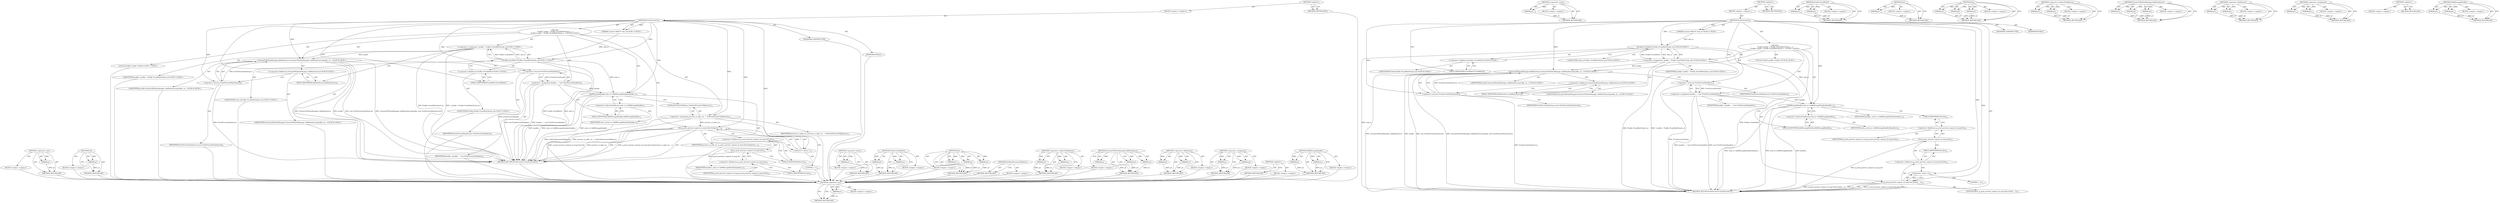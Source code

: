 digraph "AddMessageHandler" {
vulnerable_98 [label=<(METHOD,&lt;operator&gt;.new)>];
vulnerable_99 [label=<(PARAM,p1)>];
vulnerable_100 [label=<(BLOCK,&lt;empty&gt;,&lt;empty&gt;)>];
vulnerable_101 [label=<(METHOD_RETURN,ANY)>];
vulnerable_121 [label=<(METHOD,Get)>];
vulnerable_122 [label=<(PARAM,p1)>];
vulnerable_123 [label=<(BLOCK,&lt;empty&gt;,&lt;empty&gt;)>];
vulnerable_124 [label=<(METHOD_RETURN,ANY)>];
vulnerable_6 [label=<(METHOD,&lt;global&gt;)<SUB>1</SUB>>];
vulnerable_7 [label=<(BLOCK,&lt;empty&gt;,&lt;empty&gt;)<SUB>1</SUB>>];
vulnerable_8 [label=<(METHOD,PrintPreviewUI)<SUB>1</SUB>>];
vulnerable_9 [label="<(PARAM,content::WebUI* web_ui)<SUB>1</SUB>>"];
vulnerable_10 [label="<(BLOCK,{
  Profile* profile = Profile::FromWebUI(web_u...,{
  Profile* profile = Profile::FromWebUI(web_u...)<SUB>6</SUB>>"];
vulnerable_11 [label="<(LOCAL,Profile* profile: Profile*)<SUB>7</SUB>>"];
vulnerable_12 [label="<(&lt;operator&gt;.assignment,* profile = Profile::FromWebUI(web_ui))<SUB>7</SUB>>"];
vulnerable_13 [label="<(IDENTIFIER,profile,* profile = Profile::FromWebUI(web_ui))<SUB>7</SUB>>"];
vulnerable_14 [label="<(Profile.FromWebUI,Profile::FromWebUI(web_ui))<SUB>7</SUB>>"];
vulnerable_15 [label="<(&lt;operator&gt;.fieldAccess,Profile::FromWebUI)<SUB>7</SUB>>"];
vulnerable_16 [label="<(IDENTIFIER,Profile,Profile::FromWebUI(web_ui))<SUB>7</SUB>>"];
vulnerable_17 [label=<(FIELD_IDENTIFIER,FromWebUI,FromWebUI)<SUB>7</SUB>>];
vulnerable_18 [label="<(IDENTIFIER,web_ui,Profile::FromWebUI(web_ui))<SUB>7</SUB>>"];
vulnerable_19 [label="<(ChromeURLDataManager.AddDataSource,ChromeURLDataManager::AddDataSource(profile, ne...)<SUB>8</SUB>>"];
vulnerable_20 [label="<(&lt;operator&gt;.fieldAccess,ChromeURLDataManager::AddDataSource)<SUB>8</SUB>>"];
vulnerable_21 [label="<(IDENTIFIER,ChromeURLDataManager,ChromeURLDataManager::AddDataSource(profile, ne...)<SUB>8</SUB>>"];
vulnerable_22 [label=<(FIELD_IDENTIFIER,AddDataSource,AddDataSource)<SUB>8</SUB>>];
vulnerable_23 [label="<(IDENTIFIER,profile,ChromeURLDataManager::AddDataSource(profile, ne...)<SUB>8</SUB>>"];
vulnerable_24 [label=<(&lt;operator&gt;.new,new PrintPreviewDataSource())<SUB>8</SUB>>];
vulnerable_25 [label=<(IDENTIFIER,PrintPreviewDataSource,new PrintPreviewDataSource())<SUB>8</SUB>>];
vulnerable_26 [label=<(&lt;operator&gt;.assignment,handler_ = new PrintPreviewHandler())<SUB>10</SUB>>];
vulnerable_27 [label=<(IDENTIFIER,handler_,handler_ = new PrintPreviewHandler())<SUB>10</SUB>>];
vulnerable_28 [label=<(&lt;operator&gt;.new,new PrintPreviewHandler())<SUB>10</SUB>>];
vulnerable_29 [label=<(IDENTIFIER,PrintPreviewHandler,new PrintPreviewHandler())<SUB>10</SUB>>];
vulnerable_30 [label=<(AddMessageHandler,web_ui-&gt;AddMessageHandler(handler_))<SUB>11</SUB>>];
vulnerable_31 [label=<(&lt;operator&gt;.indirectFieldAccess,web_ui-&gt;AddMessageHandler)<SUB>11</SUB>>];
vulnerable_32 [label=<(IDENTIFIER,web_ui,web_ui-&gt;AddMessageHandler(handler_))<SUB>11</SUB>>];
vulnerable_33 [label=<(FIELD_IDENTIFIER,AddMessageHandler,AddMessageHandler)<SUB>11</SUB>>];
vulnerable_34 [label=<(IDENTIFIER,handler_,web_ui-&gt;AddMessageHandler(handler_))<SUB>11</SUB>>];
vulnerable_35 [label=<(&lt;operator&gt;.assignment,preview_ui_addr_str_ = GetPrintPreviewUIAddress())<SUB>13</SUB>>];
vulnerable_36 [label=<(IDENTIFIER,preview_ui_addr_str_,preview_ui_addr_str_ = GetPrintPreviewUIAddress())<SUB>13</SUB>>];
vulnerable_37 [label=<(GetPrintPreviewUIAddress,GetPrintPreviewUIAddress())<SUB>13</SUB>>];
vulnerable_38 [label=<(Set,g_print_preview_request_id_map.Get().Set(previe...)<SUB>14</SUB>>];
vulnerable_39 [label=<(&lt;operator&gt;.fieldAccess,g_print_preview_request_id_map.Get().Set)<SUB>14</SUB>>];
vulnerable_40 [label=<(Get,g_print_preview_request_id_map.Get())<SUB>14</SUB>>];
vulnerable_41 [label=<(&lt;operator&gt;.fieldAccess,g_print_preview_request_id_map.Get)<SUB>14</SUB>>];
vulnerable_42 [label=<(IDENTIFIER,g_print_preview_request_id_map,g_print_preview_request_id_map.Get())<SUB>14</SUB>>];
vulnerable_43 [label=<(FIELD_IDENTIFIER,Get,Get)<SUB>14</SUB>>];
vulnerable_44 [label=<(FIELD_IDENTIFIER,Set,Set)<SUB>14</SUB>>];
vulnerable_45 [label=<(IDENTIFIER,preview_ui_addr_str_,g_print_preview_request_id_map.Get().Set(previe...)<SUB>14</SUB>>];
vulnerable_46 [label=<(&lt;operator&gt;.minus,-1)<SUB>14</SUB>>];
vulnerable_47 [label=<(LITERAL,1,-1)<SUB>14</SUB>>];
vulnerable_48 [label=<(MODIFIER,CONSTRUCTOR)>];
vulnerable_49 [label=<(MODIFIER,PUBLIC)>];
vulnerable_50 [label=<(METHOD_RETURN,PrintPreviewUI.PrintPreviewUI)<SUB>1</SUB>>];
vulnerable_52 [label=<(METHOD_RETURN,ANY)<SUB>1</SUB>>];
vulnerable_125 [label=<(METHOD,&lt;operator&gt;.minus)>];
vulnerable_126 [label=<(PARAM,p1)>];
vulnerable_127 [label=<(BLOCK,&lt;empty&gt;,&lt;empty&gt;)>];
vulnerable_128 [label=<(METHOD_RETURN,ANY)>];
vulnerable_82 [label=<(METHOD,Profile.FromWebUI)>];
vulnerable_83 [label=<(PARAM,p1)>];
vulnerable_84 [label=<(PARAM,p2)>];
vulnerable_85 [label=<(BLOCK,&lt;empty&gt;,&lt;empty&gt;)>];
vulnerable_86 [label=<(METHOD_RETURN,ANY)>];
vulnerable_115 [label=<(METHOD,Set)>];
vulnerable_116 [label=<(PARAM,p1)>];
vulnerable_117 [label=<(PARAM,p2)>];
vulnerable_118 [label=<(PARAM,p3)>];
vulnerable_119 [label=<(BLOCK,&lt;empty&gt;,&lt;empty&gt;)>];
vulnerable_120 [label=<(METHOD_RETURN,ANY)>];
vulnerable_112 [label=<(METHOD,GetPrintPreviewUIAddress)>];
vulnerable_113 [label=<(BLOCK,&lt;empty&gt;,&lt;empty&gt;)>];
vulnerable_114 [label=<(METHOD_RETURN,ANY)>];
vulnerable_107 [label=<(METHOD,&lt;operator&gt;.indirectFieldAccess)>];
vulnerable_108 [label=<(PARAM,p1)>];
vulnerable_109 [label=<(PARAM,p2)>];
vulnerable_110 [label=<(BLOCK,&lt;empty&gt;,&lt;empty&gt;)>];
vulnerable_111 [label=<(METHOD_RETURN,ANY)>];
vulnerable_92 [label=<(METHOD,ChromeURLDataManager.AddDataSource)>];
vulnerable_93 [label=<(PARAM,p1)>];
vulnerable_94 [label=<(PARAM,p2)>];
vulnerable_95 [label=<(PARAM,p3)>];
vulnerable_96 [label=<(BLOCK,&lt;empty&gt;,&lt;empty&gt;)>];
vulnerable_97 [label=<(METHOD_RETURN,ANY)>];
vulnerable_87 [label=<(METHOD,&lt;operator&gt;.fieldAccess)>];
vulnerable_88 [label=<(PARAM,p1)>];
vulnerable_89 [label=<(PARAM,p2)>];
vulnerable_90 [label=<(BLOCK,&lt;empty&gt;,&lt;empty&gt;)>];
vulnerable_91 [label=<(METHOD_RETURN,ANY)>];
vulnerable_77 [label=<(METHOD,&lt;operator&gt;.assignment)>];
vulnerable_78 [label=<(PARAM,p1)>];
vulnerable_79 [label=<(PARAM,p2)>];
vulnerable_80 [label=<(BLOCK,&lt;empty&gt;,&lt;empty&gt;)>];
vulnerable_81 [label=<(METHOD_RETURN,ANY)>];
vulnerable_71 [label=<(METHOD,&lt;global&gt;)<SUB>1</SUB>>];
vulnerable_72 [label=<(BLOCK,&lt;empty&gt;,&lt;empty&gt;)>];
vulnerable_73 [label=<(METHOD_RETURN,ANY)>];
vulnerable_102 [label=<(METHOD,AddMessageHandler)>];
vulnerable_103 [label=<(PARAM,p1)>];
vulnerable_104 [label=<(PARAM,p2)>];
vulnerable_105 [label=<(BLOCK,&lt;empty&gt;,&lt;empty&gt;)>];
vulnerable_106 [label=<(METHOD_RETURN,ANY)>];
fixed_95 [label=<(METHOD,&lt;operator&gt;.new)>];
fixed_96 [label=<(PARAM,p1)>];
fixed_97 [label=<(BLOCK,&lt;empty&gt;,&lt;empty&gt;)>];
fixed_98 [label=<(METHOD_RETURN,ANY)>];
fixed_119 [label=<(METHOD,&lt;operator&gt;.minus)>];
fixed_120 [label=<(PARAM,p1)>];
fixed_121 [label=<(BLOCK,&lt;empty&gt;,&lt;empty&gt;)>];
fixed_122 [label=<(METHOD_RETURN,ANY)>];
fixed_6 [label=<(METHOD,&lt;global&gt;)<SUB>1</SUB>>];
fixed_7 [label=<(BLOCK,&lt;empty&gt;,&lt;empty&gt;)<SUB>1</SUB>>];
fixed_8 [label=<(METHOD,PrintPreviewUI)<SUB>1</SUB>>];
fixed_9 [label="<(PARAM,content::WebUI* web_ui)<SUB>1</SUB>>"];
fixed_10 [label="<(BLOCK,{
  Profile* profile = Profile::FromWebUI(web_u...,{
  Profile* profile = Profile::FromWebUI(web_u...)<SUB>7</SUB>>"];
fixed_11 [label="<(LOCAL,Profile* profile: Profile*)<SUB>8</SUB>>"];
fixed_12 [label="<(&lt;operator&gt;.assignment,* profile = Profile::FromWebUI(web_ui))<SUB>8</SUB>>"];
fixed_13 [label="<(IDENTIFIER,profile,* profile = Profile::FromWebUI(web_ui))<SUB>8</SUB>>"];
fixed_14 [label="<(Profile.FromWebUI,Profile::FromWebUI(web_ui))<SUB>8</SUB>>"];
fixed_15 [label="<(&lt;operator&gt;.fieldAccess,Profile::FromWebUI)<SUB>8</SUB>>"];
fixed_16 [label="<(IDENTIFIER,Profile,Profile::FromWebUI(web_ui))<SUB>8</SUB>>"];
fixed_17 [label=<(FIELD_IDENTIFIER,FromWebUI,FromWebUI)<SUB>8</SUB>>];
fixed_18 [label="<(IDENTIFIER,web_ui,Profile::FromWebUI(web_ui))<SUB>8</SUB>>"];
fixed_19 [label="<(ChromeURLDataManager.AddDataSource,ChromeURLDataManager::AddDataSource(profile, ne...)<SUB>9</SUB>>"];
fixed_20 [label="<(&lt;operator&gt;.fieldAccess,ChromeURLDataManager::AddDataSource)<SUB>9</SUB>>"];
fixed_21 [label="<(IDENTIFIER,ChromeURLDataManager,ChromeURLDataManager::AddDataSource(profile, ne...)<SUB>9</SUB>>"];
fixed_22 [label=<(FIELD_IDENTIFIER,AddDataSource,AddDataSource)<SUB>9</SUB>>];
fixed_23 [label="<(IDENTIFIER,profile,ChromeURLDataManager::AddDataSource(profile, ne...)<SUB>9</SUB>>"];
fixed_24 [label=<(&lt;operator&gt;.new,new PrintPreviewDataSource())<SUB>9</SUB>>];
fixed_25 [label=<(IDENTIFIER,PrintPreviewDataSource,new PrintPreviewDataSource())<SUB>9</SUB>>];
fixed_26 [label=<(&lt;operator&gt;.assignment,handler_ = new PrintPreviewHandler())<SUB>11</SUB>>];
fixed_27 [label=<(IDENTIFIER,handler_,handler_ = new PrintPreviewHandler())<SUB>11</SUB>>];
fixed_28 [label=<(&lt;operator&gt;.new,new PrintPreviewHandler())<SUB>11</SUB>>];
fixed_29 [label=<(IDENTIFIER,PrintPreviewHandler,new PrintPreviewHandler())<SUB>11</SUB>>];
fixed_30 [label=<(AddMessageHandler,web_ui-&gt;AddMessageHandler(handler_))<SUB>12</SUB>>];
fixed_31 [label=<(&lt;operator&gt;.indirectFieldAccess,web_ui-&gt;AddMessageHandler)<SUB>12</SUB>>];
fixed_32 [label=<(IDENTIFIER,web_ui,web_ui-&gt;AddMessageHandler(handler_))<SUB>12</SUB>>];
fixed_33 [label=<(FIELD_IDENTIFIER,AddMessageHandler,AddMessageHandler)<SUB>12</SUB>>];
fixed_34 [label=<(IDENTIFIER,handler_,web_ui-&gt;AddMessageHandler(handler_))<SUB>12</SUB>>];
fixed_35 [label=<(Set,g_print_preview_request_id_map.Get().Set(id_, -1))<SUB>14</SUB>>];
fixed_36 [label=<(&lt;operator&gt;.fieldAccess,g_print_preview_request_id_map.Get().Set)<SUB>14</SUB>>];
fixed_37 [label=<(Get,g_print_preview_request_id_map.Get())<SUB>14</SUB>>];
fixed_38 [label=<(&lt;operator&gt;.fieldAccess,g_print_preview_request_id_map.Get)<SUB>14</SUB>>];
fixed_39 [label=<(IDENTIFIER,g_print_preview_request_id_map,g_print_preview_request_id_map.Get())<SUB>14</SUB>>];
fixed_40 [label=<(FIELD_IDENTIFIER,Get,Get)<SUB>14</SUB>>];
fixed_41 [label=<(FIELD_IDENTIFIER,Set,Set)<SUB>14</SUB>>];
fixed_42 [label=<(IDENTIFIER,id_,g_print_preview_request_id_map.Get().Set(id_, -1))<SUB>14</SUB>>];
fixed_43 [label=<(&lt;operator&gt;.minus,-1)<SUB>14</SUB>>];
fixed_44 [label=<(LITERAL,1,-1)<SUB>14</SUB>>];
fixed_45 [label=<(MODIFIER,CONSTRUCTOR)>];
fixed_46 [label=<(MODIFIER,PUBLIC)>];
fixed_47 [label=<(METHOD_RETURN,PrintPreviewUI.PrintPreviewUI)<SUB>1</SUB>>];
fixed_49 [label=<(METHOD_RETURN,ANY)<SUB>1</SUB>>];
fixed_79 [label=<(METHOD,Profile.FromWebUI)>];
fixed_80 [label=<(PARAM,p1)>];
fixed_81 [label=<(PARAM,p2)>];
fixed_82 [label=<(BLOCK,&lt;empty&gt;,&lt;empty&gt;)>];
fixed_83 [label=<(METHOD_RETURN,ANY)>];
fixed_115 [label=<(METHOD,Get)>];
fixed_116 [label=<(PARAM,p1)>];
fixed_117 [label=<(BLOCK,&lt;empty&gt;,&lt;empty&gt;)>];
fixed_118 [label=<(METHOD_RETURN,ANY)>];
fixed_109 [label=<(METHOD,Set)>];
fixed_110 [label=<(PARAM,p1)>];
fixed_111 [label=<(PARAM,p2)>];
fixed_112 [label=<(PARAM,p3)>];
fixed_113 [label=<(BLOCK,&lt;empty&gt;,&lt;empty&gt;)>];
fixed_114 [label=<(METHOD_RETURN,ANY)>];
fixed_104 [label=<(METHOD,&lt;operator&gt;.indirectFieldAccess)>];
fixed_105 [label=<(PARAM,p1)>];
fixed_106 [label=<(PARAM,p2)>];
fixed_107 [label=<(BLOCK,&lt;empty&gt;,&lt;empty&gt;)>];
fixed_108 [label=<(METHOD_RETURN,ANY)>];
fixed_89 [label=<(METHOD,ChromeURLDataManager.AddDataSource)>];
fixed_90 [label=<(PARAM,p1)>];
fixed_91 [label=<(PARAM,p2)>];
fixed_92 [label=<(PARAM,p3)>];
fixed_93 [label=<(BLOCK,&lt;empty&gt;,&lt;empty&gt;)>];
fixed_94 [label=<(METHOD_RETURN,ANY)>];
fixed_84 [label=<(METHOD,&lt;operator&gt;.fieldAccess)>];
fixed_85 [label=<(PARAM,p1)>];
fixed_86 [label=<(PARAM,p2)>];
fixed_87 [label=<(BLOCK,&lt;empty&gt;,&lt;empty&gt;)>];
fixed_88 [label=<(METHOD_RETURN,ANY)>];
fixed_74 [label=<(METHOD,&lt;operator&gt;.assignment)>];
fixed_75 [label=<(PARAM,p1)>];
fixed_76 [label=<(PARAM,p2)>];
fixed_77 [label=<(BLOCK,&lt;empty&gt;,&lt;empty&gt;)>];
fixed_78 [label=<(METHOD_RETURN,ANY)>];
fixed_68 [label=<(METHOD,&lt;global&gt;)<SUB>1</SUB>>];
fixed_69 [label=<(BLOCK,&lt;empty&gt;,&lt;empty&gt;)>];
fixed_70 [label=<(METHOD_RETURN,ANY)>];
fixed_99 [label=<(METHOD,AddMessageHandler)>];
fixed_100 [label=<(PARAM,p1)>];
fixed_101 [label=<(PARAM,p2)>];
fixed_102 [label=<(BLOCK,&lt;empty&gt;,&lt;empty&gt;)>];
fixed_103 [label=<(METHOD_RETURN,ANY)>];
vulnerable_98 -> vulnerable_99  [key=0, label="AST: "];
vulnerable_98 -> vulnerable_99  [key=1, label="DDG: "];
vulnerable_98 -> vulnerable_100  [key=0, label="AST: "];
vulnerable_98 -> vulnerable_101  [key=0, label="AST: "];
vulnerable_98 -> vulnerable_101  [key=1, label="CFG: "];
vulnerable_99 -> vulnerable_101  [key=0, label="DDG: p1"];
vulnerable_100 -> fixed_95  [key=0];
vulnerable_101 -> fixed_95  [key=0];
vulnerable_121 -> vulnerable_122  [key=0, label="AST: "];
vulnerable_121 -> vulnerable_122  [key=1, label="DDG: "];
vulnerable_121 -> vulnerable_123  [key=0, label="AST: "];
vulnerable_121 -> vulnerable_124  [key=0, label="AST: "];
vulnerable_121 -> vulnerable_124  [key=1, label="CFG: "];
vulnerable_122 -> vulnerable_124  [key=0, label="DDG: p1"];
vulnerable_123 -> fixed_95  [key=0];
vulnerable_124 -> fixed_95  [key=0];
vulnerable_6 -> vulnerable_7  [key=0, label="AST: "];
vulnerable_6 -> vulnerable_52  [key=0, label="AST: "];
vulnerable_6 -> vulnerable_52  [key=1, label="CFG: "];
vulnerable_7 -> vulnerable_8  [key=0, label="AST: "];
vulnerable_8 -> vulnerable_9  [key=0, label="AST: "];
vulnerable_8 -> vulnerable_9  [key=1, label="DDG: "];
vulnerable_8 -> vulnerable_10  [key=0, label="AST: "];
vulnerable_8 -> vulnerable_48  [key=0, label="AST: "];
vulnerable_8 -> vulnerable_49  [key=0, label="AST: "];
vulnerable_8 -> vulnerable_50  [key=0, label="AST: "];
vulnerable_8 -> vulnerable_17  [key=0, label="CFG: "];
vulnerable_8 -> vulnerable_35  [key=0, label="DDG: "];
vulnerable_8 -> vulnerable_19  [key=0, label="DDG: "];
vulnerable_8 -> vulnerable_30  [key=0, label="DDG: "];
vulnerable_8 -> vulnerable_38  [key=0, label="DDG: "];
vulnerable_8 -> vulnerable_14  [key=0, label="DDG: "];
vulnerable_8 -> vulnerable_24  [key=0, label="DDG: "];
vulnerable_8 -> vulnerable_28  [key=0, label="DDG: "];
vulnerable_8 -> vulnerable_46  [key=0, label="DDG: "];
vulnerable_9 -> vulnerable_14  [key=0, label="DDG: web_ui"];
vulnerable_10 -> vulnerable_11  [key=0, label="AST: "];
vulnerable_10 -> vulnerable_12  [key=0, label="AST: "];
vulnerable_10 -> vulnerable_19  [key=0, label="AST: "];
vulnerable_10 -> vulnerable_26  [key=0, label="AST: "];
vulnerable_10 -> vulnerable_30  [key=0, label="AST: "];
vulnerable_10 -> vulnerable_35  [key=0, label="AST: "];
vulnerable_10 -> vulnerable_38  [key=0, label="AST: "];
vulnerable_11 -> fixed_95  [key=0];
vulnerable_12 -> vulnerable_13  [key=0, label="AST: "];
vulnerable_12 -> vulnerable_14  [key=0, label="AST: "];
vulnerable_12 -> vulnerable_22  [key=0, label="CFG: "];
vulnerable_12 -> vulnerable_50  [key=0, label="DDG: Profile::FromWebUI(web_ui)"];
vulnerable_12 -> vulnerable_50  [key=1, label="DDG: * profile = Profile::FromWebUI(web_ui)"];
vulnerable_12 -> vulnerable_19  [key=0, label="DDG: profile"];
vulnerable_13 -> fixed_95  [key=0];
vulnerable_14 -> vulnerable_15  [key=0, label="AST: "];
vulnerable_14 -> vulnerable_18  [key=0, label="AST: "];
vulnerable_14 -> vulnerable_12  [key=0, label="CFG: "];
vulnerable_14 -> vulnerable_12  [key=1, label="DDG: Profile::FromWebUI"];
vulnerable_14 -> vulnerable_12  [key=2, label="DDG: web_ui"];
vulnerable_14 -> vulnerable_50  [key=0, label="DDG: Profile::FromWebUI"];
vulnerable_14 -> vulnerable_50  [key=1, label="DDG: web_ui"];
vulnerable_14 -> vulnerable_30  [key=0, label="DDG: web_ui"];
vulnerable_15 -> vulnerable_16  [key=0, label="AST: "];
vulnerable_15 -> vulnerable_17  [key=0, label="AST: "];
vulnerable_15 -> vulnerable_14  [key=0, label="CFG: "];
vulnerable_16 -> fixed_95  [key=0];
vulnerable_17 -> vulnerable_15  [key=0, label="CFG: "];
vulnerable_18 -> fixed_95  [key=0];
vulnerable_19 -> vulnerable_20  [key=0, label="AST: "];
vulnerable_19 -> vulnerable_23  [key=0, label="AST: "];
vulnerable_19 -> vulnerable_24  [key=0, label="AST: "];
vulnerable_19 -> vulnerable_28  [key=0, label="CFG: "];
vulnerable_19 -> vulnerable_50  [key=0, label="DDG: ChromeURLDataManager::AddDataSource"];
vulnerable_19 -> vulnerable_50  [key=1, label="DDG: profile"];
vulnerable_19 -> vulnerable_50  [key=2, label="DDG: new PrintPreviewDataSource()"];
vulnerable_19 -> vulnerable_50  [key=3, label="DDG: ChromeURLDataManager::AddDataSource(profile, new PrintPreviewDataSource())"];
vulnerable_20 -> vulnerable_21  [key=0, label="AST: "];
vulnerable_20 -> vulnerable_22  [key=0, label="AST: "];
vulnerable_20 -> vulnerable_24  [key=0, label="CFG: "];
vulnerable_21 -> fixed_95  [key=0];
vulnerable_22 -> vulnerable_20  [key=0, label="CFG: "];
vulnerable_23 -> fixed_95  [key=0];
vulnerable_24 -> vulnerable_25  [key=0, label="AST: "];
vulnerable_24 -> vulnerable_19  [key=0, label="CFG: "];
vulnerable_24 -> vulnerable_19  [key=1, label="DDG: PrintPreviewDataSource"];
vulnerable_24 -> vulnerable_50  [key=0, label="DDG: PrintPreviewDataSource"];
vulnerable_25 -> fixed_95  [key=0];
vulnerable_26 -> vulnerable_27  [key=0, label="AST: "];
vulnerable_26 -> vulnerable_28  [key=0, label="AST: "];
vulnerable_26 -> vulnerable_33  [key=0, label="CFG: "];
vulnerable_26 -> vulnerable_50  [key=0, label="DDG: new PrintPreviewHandler()"];
vulnerable_26 -> vulnerable_50  [key=1, label="DDG: handler_ = new PrintPreviewHandler()"];
vulnerable_26 -> vulnerable_30  [key=0, label="DDG: handler_"];
vulnerable_27 -> fixed_95  [key=0];
vulnerable_28 -> vulnerable_29  [key=0, label="AST: "];
vulnerable_28 -> vulnerable_26  [key=0, label="CFG: "];
vulnerable_28 -> vulnerable_26  [key=1, label="DDG: PrintPreviewHandler"];
vulnerable_28 -> vulnerable_50  [key=0, label="DDG: PrintPreviewHandler"];
vulnerable_29 -> fixed_95  [key=0];
vulnerable_30 -> vulnerable_31  [key=0, label="AST: "];
vulnerable_30 -> vulnerable_34  [key=0, label="AST: "];
vulnerable_30 -> vulnerable_37  [key=0, label="CFG: "];
vulnerable_30 -> vulnerable_50  [key=0, label="DDG: web_ui-&gt;AddMessageHandler"];
vulnerable_30 -> vulnerable_50  [key=1, label="DDG: handler_"];
vulnerable_30 -> vulnerable_50  [key=2, label="DDG: web_ui-&gt;AddMessageHandler(handler_)"];
vulnerable_31 -> vulnerable_32  [key=0, label="AST: "];
vulnerable_31 -> vulnerable_33  [key=0, label="AST: "];
vulnerable_31 -> vulnerable_30  [key=0, label="CFG: "];
vulnerable_32 -> fixed_95  [key=0];
vulnerable_33 -> vulnerable_31  [key=0, label="CFG: "];
vulnerable_34 -> fixed_95  [key=0];
vulnerable_35 -> vulnerable_36  [key=0, label="AST: "];
vulnerable_35 -> vulnerable_37  [key=0, label="AST: "];
vulnerable_35 -> vulnerable_43  [key=0, label="CFG: "];
vulnerable_35 -> vulnerable_50  [key=0, label="DDG: GetPrintPreviewUIAddress()"];
vulnerable_35 -> vulnerable_50  [key=1, label="DDG: preview_ui_addr_str_ = GetPrintPreviewUIAddress()"];
vulnerable_35 -> vulnerable_38  [key=0, label="DDG: preview_ui_addr_str_"];
vulnerable_36 -> fixed_95  [key=0];
vulnerable_37 -> vulnerable_35  [key=0, label="CFG: "];
vulnerable_38 -> vulnerable_39  [key=0, label="AST: "];
vulnerable_38 -> vulnerable_45  [key=0, label="AST: "];
vulnerable_38 -> vulnerable_46  [key=0, label="AST: "];
vulnerable_38 -> vulnerable_50  [key=0, label="CFG: "];
vulnerable_38 -> vulnerable_50  [key=1, label="DDG: g_print_preview_request_id_map.Get().Set"];
vulnerable_38 -> vulnerable_50  [key=2, label="DDG: preview_ui_addr_str_"];
vulnerable_38 -> vulnerable_50  [key=3, label="DDG: -1"];
vulnerable_38 -> vulnerable_50  [key=4, label="DDG: g_print_preview_request_id_map.Get().Set(preview_ui_addr_str_, -1)"];
vulnerable_39 -> vulnerable_40  [key=0, label="AST: "];
vulnerable_39 -> vulnerable_44  [key=0, label="AST: "];
vulnerable_39 -> vulnerable_46  [key=0, label="CFG: "];
vulnerable_40 -> vulnerable_41  [key=0, label="AST: "];
vulnerable_40 -> vulnerable_44  [key=0, label="CFG: "];
vulnerable_40 -> vulnerable_50  [key=0, label="DDG: g_print_preview_request_id_map.Get"];
vulnerable_41 -> vulnerable_42  [key=0, label="AST: "];
vulnerable_41 -> vulnerable_43  [key=0, label="AST: "];
vulnerable_41 -> vulnerable_40  [key=0, label="CFG: "];
vulnerable_42 -> fixed_95  [key=0];
vulnerable_43 -> vulnerable_41  [key=0, label="CFG: "];
vulnerable_44 -> vulnerable_39  [key=0, label="CFG: "];
vulnerable_45 -> fixed_95  [key=0];
vulnerable_46 -> vulnerable_47  [key=0, label="AST: "];
vulnerable_46 -> vulnerable_38  [key=0, label="CFG: "];
vulnerable_46 -> vulnerable_38  [key=1, label="DDG: 1"];
vulnerable_47 -> fixed_95  [key=0];
vulnerable_48 -> fixed_95  [key=0];
vulnerable_49 -> fixed_95  [key=0];
vulnerable_50 -> fixed_95  [key=0];
vulnerable_52 -> fixed_95  [key=0];
vulnerable_125 -> vulnerable_126  [key=0, label="AST: "];
vulnerable_125 -> vulnerable_126  [key=1, label="DDG: "];
vulnerable_125 -> vulnerable_127  [key=0, label="AST: "];
vulnerable_125 -> vulnerable_128  [key=0, label="AST: "];
vulnerable_125 -> vulnerable_128  [key=1, label="CFG: "];
vulnerable_126 -> vulnerable_128  [key=0, label="DDG: p1"];
vulnerable_127 -> fixed_95  [key=0];
vulnerable_128 -> fixed_95  [key=0];
vulnerable_82 -> vulnerable_83  [key=0, label="AST: "];
vulnerable_82 -> vulnerable_83  [key=1, label="DDG: "];
vulnerable_82 -> vulnerable_85  [key=0, label="AST: "];
vulnerable_82 -> vulnerable_84  [key=0, label="AST: "];
vulnerable_82 -> vulnerable_84  [key=1, label="DDG: "];
vulnerable_82 -> vulnerable_86  [key=0, label="AST: "];
vulnerable_82 -> vulnerable_86  [key=1, label="CFG: "];
vulnerable_83 -> vulnerable_86  [key=0, label="DDG: p1"];
vulnerable_84 -> vulnerable_86  [key=0, label="DDG: p2"];
vulnerable_85 -> fixed_95  [key=0];
vulnerable_86 -> fixed_95  [key=0];
vulnerable_115 -> vulnerable_116  [key=0, label="AST: "];
vulnerable_115 -> vulnerable_116  [key=1, label="DDG: "];
vulnerable_115 -> vulnerable_119  [key=0, label="AST: "];
vulnerable_115 -> vulnerable_117  [key=0, label="AST: "];
vulnerable_115 -> vulnerable_117  [key=1, label="DDG: "];
vulnerable_115 -> vulnerable_120  [key=0, label="AST: "];
vulnerable_115 -> vulnerable_120  [key=1, label="CFG: "];
vulnerable_115 -> vulnerable_118  [key=0, label="AST: "];
vulnerable_115 -> vulnerable_118  [key=1, label="DDG: "];
vulnerable_116 -> vulnerable_120  [key=0, label="DDG: p1"];
vulnerable_117 -> vulnerable_120  [key=0, label="DDG: p2"];
vulnerable_118 -> vulnerable_120  [key=0, label="DDG: p3"];
vulnerable_119 -> fixed_95  [key=0];
vulnerable_120 -> fixed_95  [key=0];
vulnerable_112 -> vulnerable_113  [key=0, label="AST: "];
vulnerable_112 -> vulnerable_114  [key=0, label="AST: "];
vulnerable_112 -> vulnerable_114  [key=1, label="CFG: "];
vulnerable_113 -> fixed_95  [key=0];
vulnerable_114 -> fixed_95  [key=0];
vulnerable_107 -> vulnerable_108  [key=0, label="AST: "];
vulnerable_107 -> vulnerable_108  [key=1, label="DDG: "];
vulnerable_107 -> vulnerable_110  [key=0, label="AST: "];
vulnerable_107 -> vulnerable_109  [key=0, label="AST: "];
vulnerable_107 -> vulnerable_109  [key=1, label="DDG: "];
vulnerable_107 -> vulnerable_111  [key=0, label="AST: "];
vulnerable_107 -> vulnerable_111  [key=1, label="CFG: "];
vulnerable_108 -> vulnerable_111  [key=0, label="DDG: p1"];
vulnerable_109 -> vulnerable_111  [key=0, label="DDG: p2"];
vulnerable_110 -> fixed_95  [key=0];
vulnerable_111 -> fixed_95  [key=0];
vulnerable_92 -> vulnerable_93  [key=0, label="AST: "];
vulnerable_92 -> vulnerable_93  [key=1, label="DDG: "];
vulnerable_92 -> vulnerable_96  [key=0, label="AST: "];
vulnerable_92 -> vulnerable_94  [key=0, label="AST: "];
vulnerable_92 -> vulnerable_94  [key=1, label="DDG: "];
vulnerable_92 -> vulnerable_97  [key=0, label="AST: "];
vulnerable_92 -> vulnerable_97  [key=1, label="CFG: "];
vulnerable_92 -> vulnerable_95  [key=0, label="AST: "];
vulnerable_92 -> vulnerable_95  [key=1, label="DDG: "];
vulnerable_93 -> vulnerable_97  [key=0, label="DDG: p1"];
vulnerable_94 -> vulnerable_97  [key=0, label="DDG: p2"];
vulnerable_95 -> vulnerable_97  [key=0, label="DDG: p3"];
vulnerable_96 -> fixed_95  [key=0];
vulnerable_97 -> fixed_95  [key=0];
vulnerable_87 -> vulnerable_88  [key=0, label="AST: "];
vulnerable_87 -> vulnerable_88  [key=1, label="DDG: "];
vulnerable_87 -> vulnerable_90  [key=0, label="AST: "];
vulnerable_87 -> vulnerable_89  [key=0, label="AST: "];
vulnerable_87 -> vulnerable_89  [key=1, label="DDG: "];
vulnerable_87 -> vulnerable_91  [key=0, label="AST: "];
vulnerable_87 -> vulnerable_91  [key=1, label="CFG: "];
vulnerable_88 -> vulnerable_91  [key=0, label="DDG: p1"];
vulnerable_89 -> vulnerable_91  [key=0, label="DDG: p2"];
vulnerable_90 -> fixed_95  [key=0];
vulnerable_91 -> fixed_95  [key=0];
vulnerable_77 -> vulnerable_78  [key=0, label="AST: "];
vulnerable_77 -> vulnerable_78  [key=1, label="DDG: "];
vulnerable_77 -> vulnerable_80  [key=0, label="AST: "];
vulnerable_77 -> vulnerable_79  [key=0, label="AST: "];
vulnerable_77 -> vulnerable_79  [key=1, label="DDG: "];
vulnerable_77 -> vulnerable_81  [key=0, label="AST: "];
vulnerable_77 -> vulnerable_81  [key=1, label="CFG: "];
vulnerable_78 -> vulnerable_81  [key=0, label="DDG: p1"];
vulnerable_79 -> vulnerable_81  [key=0, label="DDG: p2"];
vulnerable_80 -> fixed_95  [key=0];
vulnerable_81 -> fixed_95  [key=0];
vulnerable_71 -> vulnerable_72  [key=0, label="AST: "];
vulnerable_71 -> vulnerable_73  [key=0, label="AST: "];
vulnerable_71 -> vulnerable_73  [key=1, label="CFG: "];
vulnerable_72 -> fixed_95  [key=0];
vulnerable_73 -> fixed_95  [key=0];
vulnerable_102 -> vulnerable_103  [key=0, label="AST: "];
vulnerable_102 -> vulnerable_103  [key=1, label="DDG: "];
vulnerable_102 -> vulnerable_105  [key=0, label="AST: "];
vulnerable_102 -> vulnerable_104  [key=0, label="AST: "];
vulnerable_102 -> vulnerable_104  [key=1, label="DDG: "];
vulnerable_102 -> vulnerable_106  [key=0, label="AST: "];
vulnerable_102 -> vulnerable_106  [key=1, label="CFG: "];
vulnerable_103 -> vulnerable_106  [key=0, label="DDG: p1"];
vulnerable_104 -> vulnerable_106  [key=0, label="DDG: p2"];
vulnerable_105 -> fixed_95  [key=0];
vulnerable_106 -> fixed_95  [key=0];
fixed_95 -> fixed_96  [key=0, label="AST: "];
fixed_95 -> fixed_96  [key=1, label="DDG: "];
fixed_95 -> fixed_97  [key=0, label="AST: "];
fixed_95 -> fixed_98  [key=0, label="AST: "];
fixed_95 -> fixed_98  [key=1, label="CFG: "];
fixed_96 -> fixed_98  [key=0, label="DDG: p1"];
fixed_119 -> fixed_120  [key=0, label="AST: "];
fixed_119 -> fixed_120  [key=1, label="DDG: "];
fixed_119 -> fixed_121  [key=0, label="AST: "];
fixed_119 -> fixed_122  [key=0, label="AST: "];
fixed_119 -> fixed_122  [key=1, label="CFG: "];
fixed_120 -> fixed_122  [key=0, label="DDG: p1"];
fixed_6 -> fixed_7  [key=0, label="AST: "];
fixed_6 -> fixed_49  [key=0, label="AST: "];
fixed_6 -> fixed_49  [key=1, label="CFG: "];
fixed_7 -> fixed_8  [key=0, label="AST: "];
fixed_8 -> fixed_9  [key=0, label="AST: "];
fixed_8 -> fixed_9  [key=1, label="DDG: "];
fixed_8 -> fixed_10  [key=0, label="AST: "];
fixed_8 -> fixed_45  [key=0, label="AST: "];
fixed_8 -> fixed_46  [key=0, label="AST: "];
fixed_8 -> fixed_47  [key=0, label="AST: "];
fixed_8 -> fixed_17  [key=0, label="CFG: "];
fixed_8 -> fixed_19  [key=0, label="DDG: "];
fixed_8 -> fixed_30  [key=0, label="DDG: "];
fixed_8 -> fixed_35  [key=0, label="DDG: "];
fixed_8 -> fixed_14  [key=0, label="DDG: "];
fixed_8 -> fixed_24  [key=0, label="DDG: "];
fixed_8 -> fixed_28  [key=0, label="DDG: "];
fixed_8 -> fixed_43  [key=0, label="DDG: "];
fixed_9 -> fixed_14  [key=0, label="DDG: web_ui"];
fixed_10 -> fixed_11  [key=0, label="AST: "];
fixed_10 -> fixed_12  [key=0, label="AST: "];
fixed_10 -> fixed_19  [key=0, label="AST: "];
fixed_10 -> fixed_26  [key=0, label="AST: "];
fixed_10 -> fixed_30  [key=0, label="AST: "];
fixed_10 -> fixed_35  [key=0, label="AST: "];
fixed_12 -> fixed_13  [key=0, label="AST: "];
fixed_12 -> fixed_14  [key=0, label="AST: "];
fixed_12 -> fixed_22  [key=0, label="CFG: "];
fixed_12 -> fixed_47  [key=0, label="DDG: Profile::FromWebUI(web_ui)"];
fixed_12 -> fixed_47  [key=1, label="DDG: * profile = Profile::FromWebUI(web_ui)"];
fixed_12 -> fixed_19  [key=0, label="DDG: profile"];
fixed_14 -> fixed_15  [key=0, label="AST: "];
fixed_14 -> fixed_18  [key=0, label="AST: "];
fixed_14 -> fixed_12  [key=0, label="CFG: "];
fixed_14 -> fixed_12  [key=1, label="DDG: Profile::FromWebUI"];
fixed_14 -> fixed_12  [key=2, label="DDG: web_ui"];
fixed_14 -> fixed_47  [key=0, label="DDG: Profile::FromWebUI"];
fixed_14 -> fixed_47  [key=1, label="DDG: web_ui"];
fixed_14 -> fixed_30  [key=0, label="DDG: web_ui"];
fixed_15 -> fixed_16  [key=0, label="AST: "];
fixed_15 -> fixed_17  [key=0, label="AST: "];
fixed_15 -> fixed_14  [key=0, label="CFG: "];
fixed_17 -> fixed_15  [key=0, label="CFG: "];
fixed_19 -> fixed_20  [key=0, label="AST: "];
fixed_19 -> fixed_23  [key=0, label="AST: "];
fixed_19 -> fixed_24  [key=0, label="AST: "];
fixed_19 -> fixed_28  [key=0, label="CFG: "];
fixed_19 -> fixed_47  [key=0, label="DDG: ChromeURLDataManager::AddDataSource"];
fixed_19 -> fixed_47  [key=1, label="DDG: profile"];
fixed_19 -> fixed_47  [key=2, label="DDG: new PrintPreviewDataSource()"];
fixed_19 -> fixed_47  [key=3, label="DDG: ChromeURLDataManager::AddDataSource(profile, new PrintPreviewDataSource())"];
fixed_20 -> fixed_21  [key=0, label="AST: "];
fixed_20 -> fixed_22  [key=0, label="AST: "];
fixed_20 -> fixed_24  [key=0, label="CFG: "];
fixed_22 -> fixed_20  [key=0, label="CFG: "];
fixed_24 -> fixed_25  [key=0, label="AST: "];
fixed_24 -> fixed_19  [key=0, label="CFG: "];
fixed_24 -> fixed_19  [key=1, label="DDG: PrintPreviewDataSource"];
fixed_24 -> fixed_47  [key=0, label="DDG: PrintPreviewDataSource"];
fixed_26 -> fixed_27  [key=0, label="AST: "];
fixed_26 -> fixed_28  [key=0, label="AST: "];
fixed_26 -> fixed_33  [key=0, label="CFG: "];
fixed_26 -> fixed_47  [key=0, label="DDG: new PrintPreviewHandler()"];
fixed_26 -> fixed_47  [key=1, label="DDG: handler_ = new PrintPreviewHandler()"];
fixed_26 -> fixed_30  [key=0, label="DDG: handler_"];
fixed_28 -> fixed_29  [key=0, label="AST: "];
fixed_28 -> fixed_26  [key=0, label="CFG: "];
fixed_28 -> fixed_26  [key=1, label="DDG: PrintPreviewHandler"];
fixed_28 -> fixed_47  [key=0, label="DDG: PrintPreviewHandler"];
fixed_30 -> fixed_31  [key=0, label="AST: "];
fixed_30 -> fixed_34  [key=0, label="AST: "];
fixed_30 -> fixed_40  [key=0, label="CFG: "];
fixed_30 -> fixed_47  [key=0, label="DDG: web_ui-&gt;AddMessageHandler"];
fixed_30 -> fixed_47  [key=1, label="DDG: handler_"];
fixed_30 -> fixed_47  [key=2, label="DDG: web_ui-&gt;AddMessageHandler(handler_)"];
fixed_31 -> fixed_32  [key=0, label="AST: "];
fixed_31 -> fixed_33  [key=0, label="AST: "];
fixed_31 -> fixed_30  [key=0, label="CFG: "];
fixed_33 -> fixed_31  [key=0, label="CFG: "];
fixed_35 -> fixed_36  [key=0, label="AST: "];
fixed_35 -> fixed_42  [key=0, label="AST: "];
fixed_35 -> fixed_43  [key=0, label="AST: "];
fixed_35 -> fixed_47  [key=0, label="CFG: "];
fixed_35 -> fixed_47  [key=1, label="DDG: g_print_preview_request_id_map.Get().Set"];
fixed_35 -> fixed_47  [key=2, label="DDG: -1"];
fixed_35 -> fixed_47  [key=3, label="DDG: g_print_preview_request_id_map.Get().Set(id_, -1)"];
fixed_35 -> fixed_47  [key=4, label="DDG: id_"];
fixed_36 -> fixed_37  [key=0, label="AST: "];
fixed_36 -> fixed_41  [key=0, label="AST: "];
fixed_36 -> fixed_43  [key=0, label="CFG: "];
fixed_37 -> fixed_38  [key=0, label="AST: "];
fixed_37 -> fixed_41  [key=0, label="CFG: "];
fixed_37 -> fixed_47  [key=0, label="DDG: g_print_preview_request_id_map.Get"];
fixed_38 -> fixed_39  [key=0, label="AST: "];
fixed_38 -> fixed_40  [key=0, label="AST: "];
fixed_38 -> fixed_37  [key=0, label="CFG: "];
fixed_40 -> fixed_38  [key=0, label="CFG: "];
fixed_41 -> fixed_36  [key=0, label="CFG: "];
fixed_43 -> fixed_44  [key=0, label="AST: "];
fixed_43 -> fixed_35  [key=0, label="CFG: "];
fixed_43 -> fixed_35  [key=1, label="DDG: 1"];
fixed_79 -> fixed_80  [key=0, label="AST: "];
fixed_79 -> fixed_80  [key=1, label="DDG: "];
fixed_79 -> fixed_82  [key=0, label="AST: "];
fixed_79 -> fixed_81  [key=0, label="AST: "];
fixed_79 -> fixed_81  [key=1, label="DDG: "];
fixed_79 -> fixed_83  [key=0, label="AST: "];
fixed_79 -> fixed_83  [key=1, label="CFG: "];
fixed_80 -> fixed_83  [key=0, label="DDG: p1"];
fixed_81 -> fixed_83  [key=0, label="DDG: p2"];
fixed_115 -> fixed_116  [key=0, label="AST: "];
fixed_115 -> fixed_116  [key=1, label="DDG: "];
fixed_115 -> fixed_117  [key=0, label="AST: "];
fixed_115 -> fixed_118  [key=0, label="AST: "];
fixed_115 -> fixed_118  [key=1, label="CFG: "];
fixed_116 -> fixed_118  [key=0, label="DDG: p1"];
fixed_109 -> fixed_110  [key=0, label="AST: "];
fixed_109 -> fixed_110  [key=1, label="DDG: "];
fixed_109 -> fixed_113  [key=0, label="AST: "];
fixed_109 -> fixed_111  [key=0, label="AST: "];
fixed_109 -> fixed_111  [key=1, label="DDG: "];
fixed_109 -> fixed_114  [key=0, label="AST: "];
fixed_109 -> fixed_114  [key=1, label="CFG: "];
fixed_109 -> fixed_112  [key=0, label="AST: "];
fixed_109 -> fixed_112  [key=1, label="DDG: "];
fixed_110 -> fixed_114  [key=0, label="DDG: p1"];
fixed_111 -> fixed_114  [key=0, label="DDG: p2"];
fixed_112 -> fixed_114  [key=0, label="DDG: p3"];
fixed_104 -> fixed_105  [key=0, label="AST: "];
fixed_104 -> fixed_105  [key=1, label="DDG: "];
fixed_104 -> fixed_107  [key=0, label="AST: "];
fixed_104 -> fixed_106  [key=0, label="AST: "];
fixed_104 -> fixed_106  [key=1, label="DDG: "];
fixed_104 -> fixed_108  [key=0, label="AST: "];
fixed_104 -> fixed_108  [key=1, label="CFG: "];
fixed_105 -> fixed_108  [key=0, label="DDG: p1"];
fixed_106 -> fixed_108  [key=0, label="DDG: p2"];
fixed_89 -> fixed_90  [key=0, label="AST: "];
fixed_89 -> fixed_90  [key=1, label="DDG: "];
fixed_89 -> fixed_93  [key=0, label="AST: "];
fixed_89 -> fixed_91  [key=0, label="AST: "];
fixed_89 -> fixed_91  [key=1, label="DDG: "];
fixed_89 -> fixed_94  [key=0, label="AST: "];
fixed_89 -> fixed_94  [key=1, label="CFG: "];
fixed_89 -> fixed_92  [key=0, label="AST: "];
fixed_89 -> fixed_92  [key=1, label="DDG: "];
fixed_90 -> fixed_94  [key=0, label="DDG: p1"];
fixed_91 -> fixed_94  [key=0, label="DDG: p2"];
fixed_92 -> fixed_94  [key=0, label="DDG: p3"];
fixed_84 -> fixed_85  [key=0, label="AST: "];
fixed_84 -> fixed_85  [key=1, label="DDG: "];
fixed_84 -> fixed_87  [key=0, label="AST: "];
fixed_84 -> fixed_86  [key=0, label="AST: "];
fixed_84 -> fixed_86  [key=1, label="DDG: "];
fixed_84 -> fixed_88  [key=0, label="AST: "];
fixed_84 -> fixed_88  [key=1, label="CFG: "];
fixed_85 -> fixed_88  [key=0, label="DDG: p1"];
fixed_86 -> fixed_88  [key=0, label="DDG: p2"];
fixed_74 -> fixed_75  [key=0, label="AST: "];
fixed_74 -> fixed_75  [key=1, label="DDG: "];
fixed_74 -> fixed_77  [key=0, label="AST: "];
fixed_74 -> fixed_76  [key=0, label="AST: "];
fixed_74 -> fixed_76  [key=1, label="DDG: "];
fixed_74 -> fixed_78  [key=0, label="AST: "];
fixed_74 -> fixed_78  [key=1, label="CFG: "];
fixed_75 -> fixed_78  [key=0, label="DDG: p1"];
fixed_76 -> fixed_78  [key=0, label="DDG: p2"];
fixed_68 -> fixed_69  [key=0, label="AST: "];
fixed_68 -> fixed_70  [key=0, label="AST: "];
fixed_68 -> fixed_70  [key=1, label="CFG: "];
fixed_99 -> fixed_100  [key=0, label="AST: "];
fixed_99 -> fixed_100  [key=1, label="DDG: "];
fixed_99 -> fixed_102  [key=0, label="AST: "];
fixed_99 -> fixed_101  [key=0, label="AST: "];
fixed_99 -> fixed_101  [key=1, label="DDG: "];
fixed_99 -> fixed_103  [key=0, label="AST: "];
fixed_99 -> fixed_103  [key=1, label="CFG: "];
fixed_100 -> fixed_103  [key=0, label="DDG: p1"];
fixed_101 -> fixed_103  [key=0, label="DDG: p2"];
}
